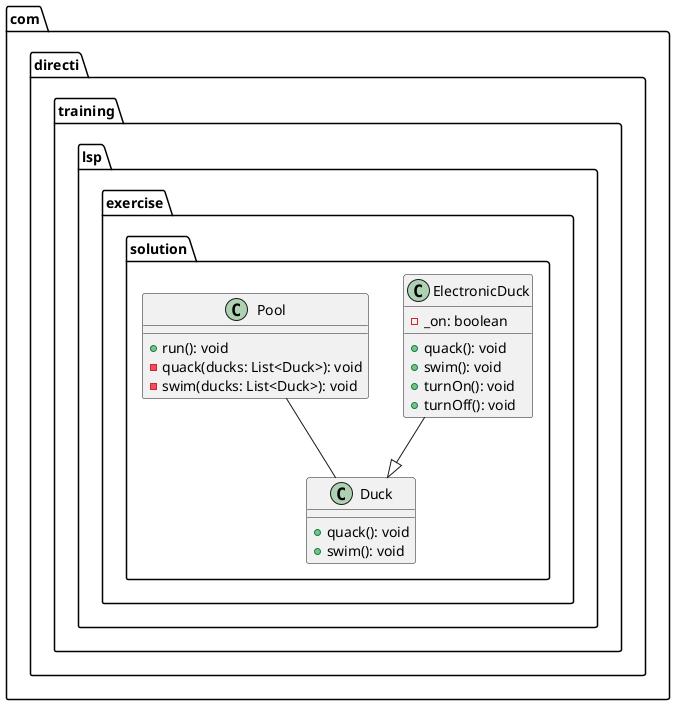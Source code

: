 
@startuml

' NOTE: almost the same as the old one

package "com.directi.training.lsp.exercise.solution" {
    class Duck {
        +quack(): void
        +swim(): void
    }

    class ElectronicDuck {
        -_on: boolean
        +quack(): void
        +swim(): void
        +turnOn(): void
        +turnOff(): void
    }

    Pool -- Duck
    ElectronicDuck --|> Duck

    class Pool {
        +run(): void
        -quack(ducks: List<Duck>): void
        -swim(ducks: List<Duck>): void
    }

}
@enduml

